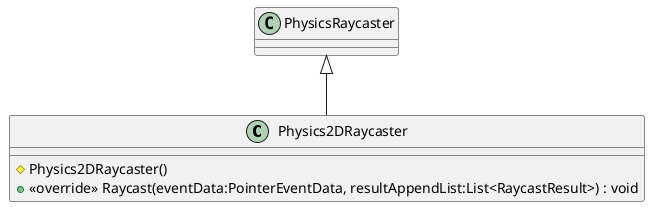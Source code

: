 @startuml
class Physics2DRaycaster {
    # Physics2DRaycaster()
    + <<override>> Raycast(eventData:PointerEventData, resultAppendList:List<RaycastResult>) : void
}
PhysicsRaycaster <|-- Physics2DRaycaster
@enduml
